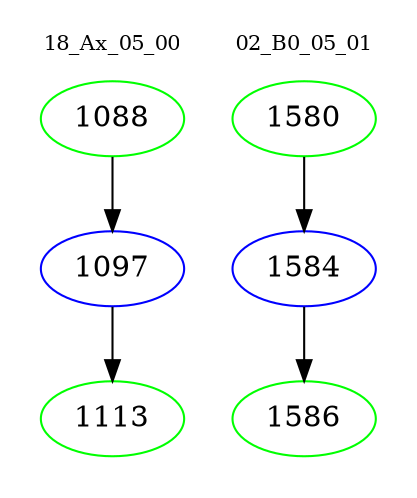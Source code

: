 digraph{
subgraph cluster_0 {
color = white
label = "18_Ax_05_00";
fontsize=10;
T0_1088 [label="1088", color="green"]
T0_1088 -> T0_1097 [color="black"]
T0_1097 [label="1097", color="blue"]
T0_1097 -> T0_1113 [color="black"]
T0_1113 [label="1113", color="green"]
}
subgraph cluster_1 {
color = white
label = "02_B0_05_01";
fontsize=10;
T1_1580 [label="1580", color="green"]
T1_1580 -> T1_1584 [color="black"]
T1_1584 [label="1584", color="blue"]
T1_1584 -> T1_1586 [color="black"]
T1_1586 [label="1586", color="green"]
}
}
